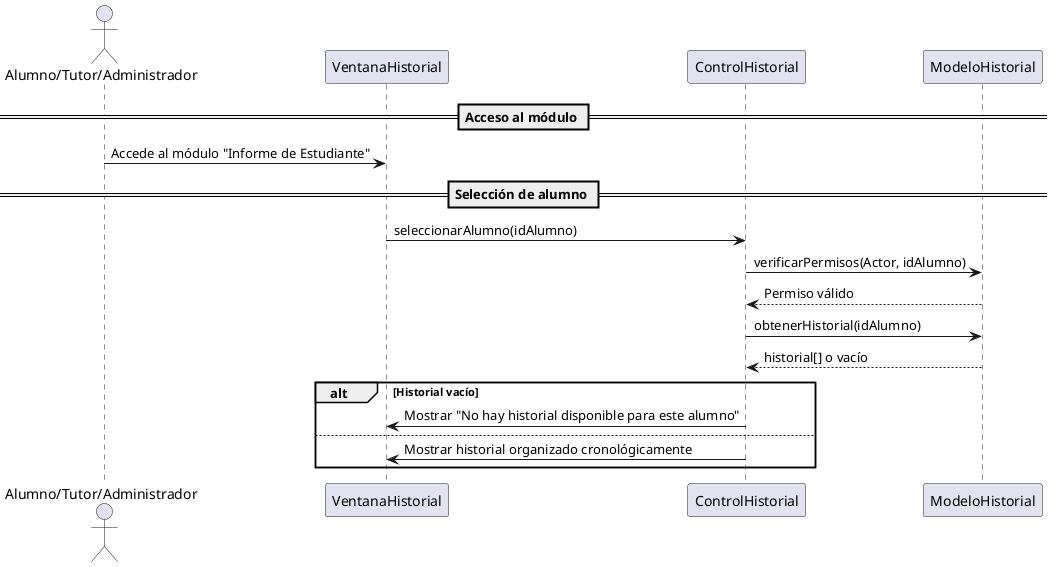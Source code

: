 @startuml Ver Historial del Estudiante

actor "Alumno/Tutor/Administrador" as Actor
participant "VentanaHistorial" as VH
participant "ControlHistorial" as CH
participant "ModeloHistorial" as MH

== Acceso al módulo ==
Actor -> VH : Accede al módulo "Informe de Estudiante"

== Selección de alumno ==
VH -> CH : seleccionarAlumno(idAlumno)
CH -> MH : verificarPermisos(Actor, idAlumno)
MH --> CH : Permiso válido

CH -> MH : obtenerHistorial(idAlumno)
MH --> CH : historial[] o vacío

alt Historial vacío
    CH -> VH : Mostrar "No hay historial disponible para este alumno"
else
    CH -> VH : Mostrar historial organizado cronológicamente
end

@enduml